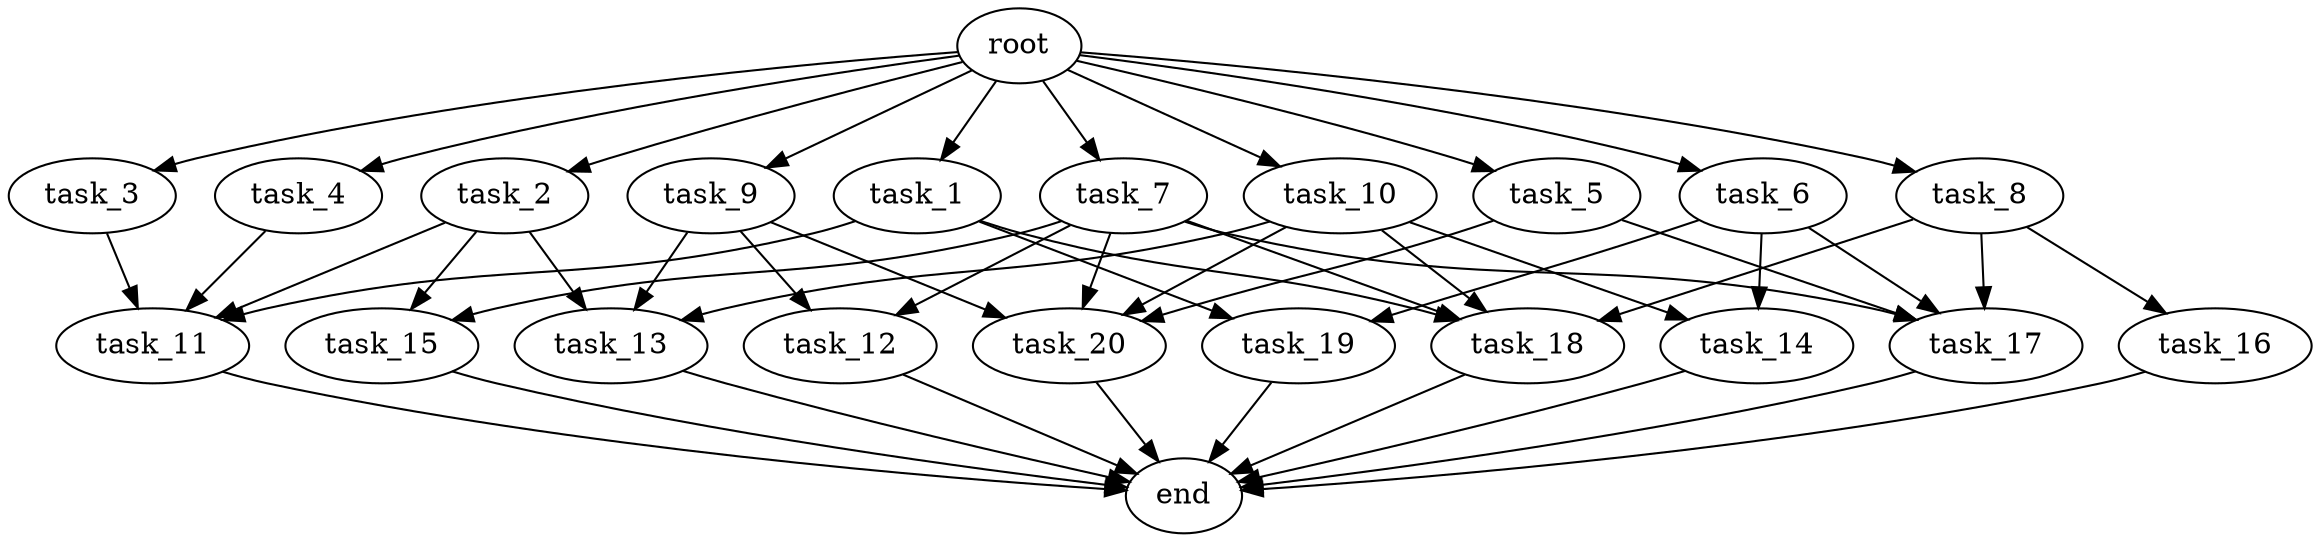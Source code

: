 digraph G {
  root [size="0.000000e+00"];
  task_1 [size="2.106114e+10"];
  task_2 [size="7.007426e+10"];
  task_3 [size="3.723724e+10"];
  task_4 [size="8.543407e+10"];
  task_5 [size="2.797016e+10"];
  task_6 [size="1.799712e+10"];
  task_7 [size="1.312261e+10"];
  task_8 [size="5.759351e+10"];
  task_9 [size="2.286439e+10"];
  task_10 [size="9.995975e+09"];
  task_11 [size="2.700221e+10"];
  task_12 [size="2.358816e+10"];
  task_13 [size="4.322755e+10"];
  task_14 [size="3.809453e+10"];
  task_15 [size="1.459292e+10"];
  task_16 [size="9.591520e+10"];
  task_17 [size="1.496331e+10"];
  task_18 [size="8.056878e+10"];
  task_19 [size="1.766896e+10"];
  task_20 [size="4.996479e+10"];
  end [size="0.000000e+00"];

  root -> task_1 [size="1.000000e-12"];
  root -> task_2 [size="1.000000e-12"];
  root -> task_3 [size="1.000000e-12"];
  root -> task_4 [size="1.000000e-12"];
  root -> task_5 [size="1.000000e-12"];
  root -> task_6 [size="1.000000e-12"];
  root -> task_7 [size="1.000000e-12"];
  root -> task_8 [size="1.000000e-12"];
  root -> task_9 [size="1.000000e-12"];
  root -> task_10 [size="1.000000e-12"];
  task_1 -> task_11 [size="6.750553e+07"];
  task_1 -> task_18 [size="2.014219e+08"];
  task_1 -> task_19 [size="8.834481e+07"];
  task_2 -> task_11 [size="6.750553e+07"];
  task_2 -> task_13 [size="1.440918e+08"];
  task_2 -> task_15 [size="7.296458e+07"];
  task_3 -> task_11 [size="6.750553e+07"];
  task_4 -> task_11 [size="6.750553e+07"];
  task_5 -> task_17 [size="3.740828e+07"];
  task_5 -> task_20 [size="1.249120e+08"];
  task_6 -> task_14 [size="1.904726e+08"];
  task_6 -> task_17 [size="3.740828e+07"];
  task_6 -> task_19 [size="8.834481e+07"];
  task_7 -> task_12 [size="1.179408e+08"];
  task_7 -> task_15 [size="7.296458e+07"];
  task_7 -> task_17 [size="3.740828e+07"];
  task_7 -> task_18 [size="2.014219e+08"];
  task_7 -> task_20 [size="1.249120e+08"];
  task_8 -> task_16 [size="9.591520e+08"];
  task_8 -> task_17 [size="3.740828e+07"];
  task_8 -> task_18 [size="2.014219e+08"];
  task_9 -> task_12 [size="1.179408e+08"];
  task_9 -> task_13 [size="1.440918e+08"];
  task_9 -> task_20 [size="1.249120e+08"];
  task_10 -> task_13 [size="1.440918e+08"];
  task_10 -> task_14 [size="1.904726e+08"];
  task_10 -> task_18 [size="2.014219e+08"];
  task_10 -> task_20 [size="1.249120e+08"];
  task_11 -> end [size="1.000000e-12"];
  task_12 -> end [size="1.000000e-12"];
  task_13 -> end [size="1.000000e-12"];
  task_14 -> end [size="1.000000e-12"];
  task_15 -> end [size="1.000000e-12"];
  task_16 -> end [size="1.000000e-12"];
  task_17 -> end [size="1.000000e-12"];
  task_18 -> end [size="1.000000e-12"];
  task_19 -> end [size="1.000000e-12"];
  task_20 -> end [size="1.000000e-12"];
}
